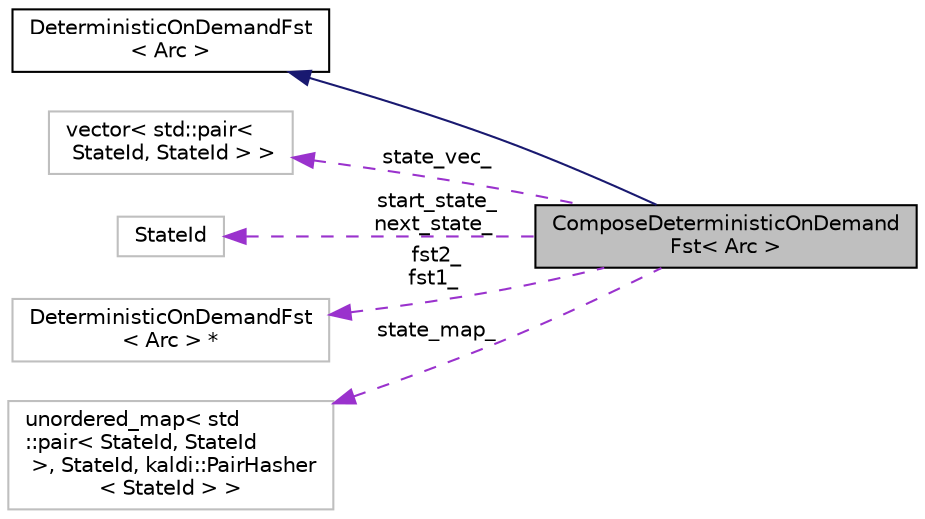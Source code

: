 digraph "ComposeDeterministicOnDemandFst&lt; Arc &gt;"
{
  edge [fontname="Helvetica",fontsize="10",labelfontname="Helvetica",labelfontsize="10"];
  node [fontname="Helvetica",fontsize="10",shape=record];
  rankdir="LR";
  Node2 [label="ComposeDeterministicOnDemand\lFst\< Arc \>",height=0.2,width=0.4,color="black", fillcolor="grey75", style="filled", fontcolor="black"];
  Node3 -> Node2 [dir="back",color="midnightblue",fontsize="10",style="solid",fontname="Helvetica"];
  Node3 [label="DeterministicOnDemandFst\l\< Arc \>",height=0.2,width=0.4,color="black", fillcolor="white", style="filled",URL="$classfst_1_1DeterministicOnDemandFst.html",tooltip="class DeterministicOnDemandFst is an \"FST-like\" base-class. "];
  Node4 -> Node2 [dir="back",color="darkorchid3",fontsize="10",style="dashed",label=" state_vec_" ,fontname="Helvetica"];
  Node4 [label="vector\< std::pair\<\l StateId, StateId \> \>",height=0.2,width=0.4,color="grey75", fillcolor="white", style="filled"];
  Node5 -> Node2 [dir="back",color="darkorchid3",fontsize="10",style="dashed",label=" start_state_\nnext_state_" ,fontname="Helvetica"];
  Node5 [label="StateId",height=0.2,width=0.4,color="grey75", fillcolor="white", style="filled"];
  Node6 -> Node2 [dir="back",color="darkorchid3",fontsize="10",style="dashed",label=" fst2_\nfst1_" ,fontname="Helvetica"];
  Node6 [label="DeterministicOnDemandFst\l\< Arc \> *",height=0.2,width=0.4,color="grey75", fillcolor="white", style="filled"];
  Node7 -> Node2 [dir="back",color="darkorchid3",fontsize="10",style="dashed",label=" state_map_" ,fontname="Helvetica"];
  Node7 [label="unordered_map\< std\l::pair\< StateId, StateId\l \>, StateId, kaldi::PairHasher\l\< StateId \> \>",height=0.2,width=0.4,color="grey75", fillcolor="white", style="filled"];
}

